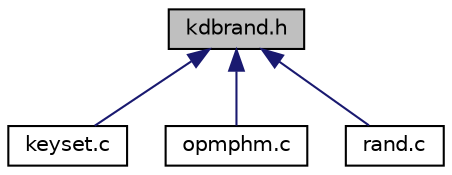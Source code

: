 digraph "kdbrand.h"
{
 // LATEX_PDF_SIZE
  edge [fontname="Helvetica",fontsize="10",labelfontname="Helvetica",labelfontsize="10"];
  node [fontname="Helvetica",fontsize="10",shape=record];
  Node1 [label="kdbrand.h",height=0.2,width=0.4,color="black", fillcolor="grey75", style="filled", fontcolor="black",tooltip="Defines for Rand."];
  Node1 -> Node2 [dir="back",color="midnightblue",fontsize="10",style="solid"];
  Node2 [label="keyset.c",height=0.2,width=0.4,color="black", fillcolor="white", style="filled",URL="$keyset_8c.html",tooltip="Methods for key sets."];
  Node1 -> Node3 [dir="back",color="midnightblue",fontsize="10",style="solid"];
  Node3 [label="opmphm.c",height=0.2,width=0.4,color="black", fillcolor="white", style="filled",URL="$opmphm_8c.html",tooltip="The Order Preserving Minimal Perfect Hash Map."];
  Node1 -> Node4 [dir="back",color="midnightblue",fontsize="10",style="solid"];
  Node4 [label="rand.c",height=0.2,width=0.4,color="black", fillcolor="white", style="filled",URL="$rand_8c.html",tooltip="Rand for Elektra."];
}
